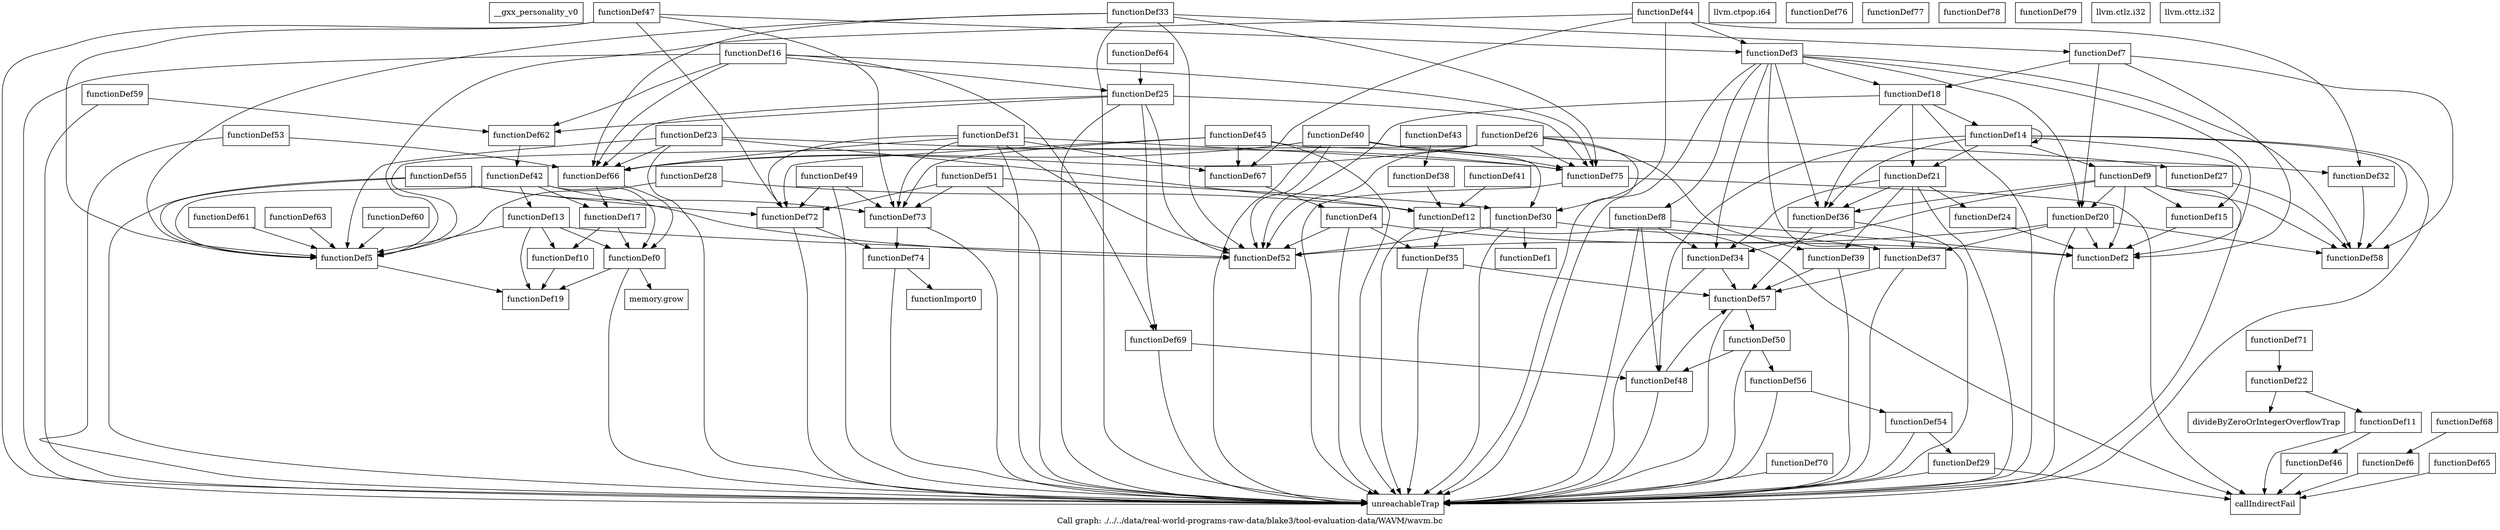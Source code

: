 digraph "Call graph: ./../../data/real-world-programs-raw-data/blake3/tool-evaluation-data/WAVM/wavm.bc" {
	label="Call graph: ./../../data/real-world-programs-raw-data/blake3/tool-evaluation-data/WAVM/wavm.bc";

	Node0xd0cd40 [shape=record,label="{__gxx_personality_v0}"];
	Node0xcf7b90 [shape=record,label="{functionImport0}"];
	Node0xcf7c10 [shape=record,label="{functionDef0}"];
	Node0xcf7c10 -> Node0xcfa650;
	Node0xcf7c10 -> Node0xcfa700;
	Node0xcf7c10 -> Node0xcfa780;
	Node0xd0d3b0 [shape=record,label="{functionDef1}"];
	Node0xd0d430 [shape=record,label="{functionDef2}"];
	Node0xd0d600 [shape=record,label="{functionDef3}"];
	Node0xd0d600 -> Node0xd0d680;
	Node0xd0d600 -> Node0xd0d430;
	Node0xd0d600 -> Node0xd0d700;
	Node0xd0d600 -> Node0xd4c460;
	Node0xd0d600 -> Node0xd4c4e0;
	Node0xd0d600 -> Node0xcfa650;
	Node0xd0d600 -> Node0xd4c940;
	Node0xd0d600 -> Node0xd4cf50;
	Node0xd0d600 -> Node0xd4c9c0;
	Node0xd82840 [shape=record,label="{functionDef21}"];
	Node0xd82840 -> Node0xd4c940;
	Node0xd82840 -> Node0xcfa650;
	Node0xd82840 -> Node0xd83360;
	Node0xd82840 -> Node0xd4cf50;
	Node0xd82840 -> Node0xd833e0;
	Node0xd82840 -> Node0xd4c9c0;
	Node0xd836f0 [shape=record,label="{functionDef22}"];
	Node0xd836f0 -> Node0xd83770;
	Node0xd836f0 -> Node0xd4da80;
	Node0xd837f0 [shape=record,label="{functionDef23}"];
	Node0xd837f0 -> Node0xd818c0;
	Node0xd837f0 -> Node0xd4d150;
	Node0xd837f0 -> Node0xd82a40;
	Node0xd837f0 -> Node0xd82ac0;
	Node0xd837f0 -> Node0xcfa650;
	Node0xd83360 [shape=record,label="{functionDef24}"];
	Node0xd83360 -> Node0xd0d430;
	Node0xd4d250 [shape=record,label="{callIndirectFail}"];
	Node0xd87cc0 [shape=record,label="{llvm.ctpop.i64}"];
	Node0xd83770 [shape=record,label="{divideByZeroOrIntegerOverflowTrap}"];
	Node0xd4cfd0 [shape=record,label="{functionDef4}"];
	Node0xd4cfd0 -> Node0xd0d430;
	Node0xd4cfd0 -> Node0xd4d050;
	Node0xd4cfd0 -> Node0xd4d0d0;
	Node0xd4cfd0 -> Node0xcfa650;
	Node0xd4d7b0 [shape=record,label="{functionDef9}"];
	Node0xd4d7b0 -> Node0xd4d830;
	Node0xd4d7b0 -> Node0xd4c940;
	Node0xd4d7b0 -> Node0xcfa650;
	Node0xd4d7b0 -> Node0xd4c460;
	Node0xd4d7b0 -> Node0xd0d680;
	Node0xd4d7b0 -> Node0xd0d430;
	Node0xd4d7b0 -> Node0xd4c9c0;
	Node0xd82bc0 [shape=record,label="{functionDef17}"];
	Node0xd82bc0 -> Node0xcf7c10;
	Node0xd82bc0 -> Node0xd4da00;
	Node0xd4d150 [shape=record,label="{functionDef5}"];
	Node0xd4d150 -> Node0xcfa780;
	Node0xd4d1d0 [shape=record,label="{functionDef6}"];
	Node0xd4d1d0 -> Node0xd4d250;
	Node0xd4d560 [shape=record,label="{functionDef7}"];
	Node0xd4d560 -> Node0xd4c4e0;
	Node0xd4d560 -> Node0xd4c460;
	Node0xd4d560 -> Node0xd0d680;
	Node0xd4d560 -> Node0xd0d430;
	Node0xd0d700 [shape=record,label="{functionDef8}"];
	Node0xd0d700 -> Node0xd0d430;
	Node0xd0d700 -> Node0xd4d5e0;
	Node0xd0d700 -> Node0xcfa650;
	Node0xd0d700 -> Node0xd4c940;
	Node0xd4da00 [shape=record,label="{functionDef10}"];
	Node0xd4da00 -> Node0xcfa780;
	Node0xd4da80 [shape=record,label="{functionDef11}"];
	Node0xd4da80 -> Node0xd4db00;
	Node0xd4da80 -> Node0xd4d250;
	Node0xd818c0 [shape=record,label="{functionDef12}"];
	Node0xd818c0 -> Node0xd4d250;
	Node0xd818c0 -> Node0xd4d0d0;
	Node0xd818c0 -> Node0xcfa650;
	Node0xd820e0 [shape=record,label="{functionDef13}"];
	Node0xd820e0 -> Node0xd4da00;
	Node0xd820e0 -> Node0xcfa780;
	Node0xd820e0 -> Node0xd4d150;
	Node0xd820e0 -> Node0xcf7c10;
	Node0xd820e0 -> Node0xd4d050;
	Node0xd82160 [shape=record,label="{functionDef14}"];
	Node0xd82160 -> Node0xd4c460;
	Node0xd82160 -> Node0xd4d830;
	Node0xd82160 -> Node0xd4d7b0;
	Node0xd82160 -> Node0xd82160;
	Node0xd82160 -> Node0xcfa650;
	Node0xd82160 -> Node0xd82840;
	Node0xd82160 -> Node0xd4d5e0;
	Node0xd82160 -> Node0xd4c9c0;
	Node0xd4d830 [shape=record,label="{functionDef15}"];
	Node0xd4d830 -> Node0xd0d430;
	Node0xd828c0 [shape=record,label="{functionDef16}"];
	Node0xd828c0 -> Node0xd82940;
	Node0xd828c0 -> Node0xd829c0;
	Node0xd828c0 -> Node0xcfa650;
	Node0xd828c0 -> Node0xd82a40;
	Node0xd828c0 -> Node0xd82ac0;
	Node0xd828c0 -> Node0xd82b40;
	Node0xd4c4e0 [shape=record,label="{functionDef18}"];
	Node0xd4c4e0 -> Node0xd82160;
	Node0xd4c4e0 -> Node0xd82840;
	Node0xd4c4e0 -> Node0xd4d050;
	Node0xd4c4e0 -> Node0xd4c9c0;
	Node0xd4c4e0 -> Node0xcfa650;
	Node0xcfa780 [shape=record,label="{functionDef19}"];
	Node0xd0d680 [shape=record,label="{functionDef20}"];
	Node0xd0d680 -> Node0xd4d050;
	Node0xd0d680 -> Node0xd0d430;
	Node0xd0d680 -> Node0xd4c460;
	Node0xd0d680 -> Node0xcfa650;
	Node0xd0d680 -> Node0xd4cf50;
	Node0xd82b40 [shape=record,label="{functionDef25}"];
	Node0xd82b40 -> Node0xd82940;
	Node0xd82b40 -> Node0xd829c0;
	Node0xd82b40 -> Node0xcfa650;
	Node0xd82b40 -> Node0xd82a40;
	Node0xd82b40 -> Node0xd82ac0;
	Node0xd82b40 -> Node0xd4d050;
	Node0xd83a70 [shape=record,label="{functionDef26}"];
	Node0xd83a70 -> Node0xd83af0;
	Node0xd83a70 -> Node0xd4d150;
	Node0xd83a70 -> Node0xd4d050;
	Node0xd83a70 -> Node0xd82a40;
	Node0xd83a70 -> Node0xcfa650;
	Node0xd83a70 -> Node0xd833e0;
	Node0xd83a70 -> Node0xd82ac0;
	Node0xd83af0 [shape=record,label="{functionDef27}"];
	Node0xd83af0 -> Node0xd4c460;
	Node0xd83f50 [shape=record,label="{functionDef28}"];
	Node0xd83f50 -> Node0xd818c0;
	Node0xd83f50 -> Node0xd4d150;
	Node0xd84000 [shape=record,label="{functionDef29}"];
	Node0xd84000 -> Node0xd4d250;
	Node0xd84000 -> Node0xcfa650;
	Node0xd84080 [shape=record,label="{functionDef30}"];
	Node0xd84080 -> Node0xd0d3b0;
	Node0xd84080 -> Node0xd4d050;
	Node0xd84080 -> Node0xd4cf50;
	Node0xd84080 -> Node0xcfa650;
	Node0xd821e0 [shape=record,label="{functionDef31}"];
	Node0xd821e0 -> Node0xd82260;
	Node0xd821e0 -> Node0xd4d050;
	Node0xd821e0 -> Node0xd82a40;
	Node0xd821e0 -> Node0xcfa650;
	Node0xd821e0 -> Node0xd82390;
	Node0xd821e0 -> Node0xd82ac0;
	Node0xd821e0 -> Node0xd82560;
	Node0xd84da0 [shape=record,label="{functionDef32}"];
	Node0xd84da0 -> Node0xd4c460;
	Node0xd84e20 [shape=record,label="{functionDef33}"];
	Node0xd84e20 -> Node0xd4d560;
	Node0xd84e20 -> Node0xd4d150;
	Node0xd84e20 -> Node0xd4d050;
	Node0xd84e20 -> Node0xd82a40;
	Node0xd84e20 -> Node0xd82ac0;
	Node0xd84e20 -> Node0xcfa650;
	Node0xd4c940 [shape=record,label="{functionDef34}"];
	Node0xd4c940 -> Node0xd84ed0;
	Node0xd4c940 -> Node0xcfa650;
	Node0xd4d0d0 [shape=record,label="{functionDef35}"];
	Node0xd4d0d0 -> Node0xd84ed0;
	Node0xd4d0d0 -> Node0xcfa650;
	Node0xd4c9c0 [shape=record,label="{functionDef36}"];
	Node0xd4c9c0 -> Node0xd84ed0;
	Node0xd4c9c0 -> Node0xcfa650;
	Node0xd4cf50 [shape=record,label="{functionDef37}"];
	Node0xd4cf50 -> Node0xd84ed0;
	Node0xd4cf50 -> Node0xcfa650;
	Node0xd85070 [shape=record,label="{functionDef38}"];
	Node0xd85070 -> Node0xd818c0;
	Node0xd833e0 [shape=record,label="{functionDef39}"];
	Node0xd833e0 -> Node0xd84ed0;
	Node0xd833e0 -> Node0xcfa650;
	Node0xd85180 [shape=record,label="{functionDef40}"];
	Node0xd85180 -> Node0xd84da0;
	Node0xd85180 -> Node0xd4d050;
	Node0xd85180 -> Node0xd82a40;
	Node0xd85180 -> Node0xd82ac0;
	Node0xd85180 -> Node0xcfa650;
	Node0xd853b0 [shape=record,label="{functionDef41}"];
	Node0xd853b0 -> Node0xd818c0;
	Node0xd85430 [shape=record,label="{functionDef42}"];
	Node0xd85430 -> Node0xd82bc0;
	Node0xd85430 -> Node0xcf7c10;
	Node0xd85430 -> Node0xd820e0;
	Node0xd85430 -> Node0xd4d050;
	Node0xd85430 -> Node0xd4d150;
	Node0xd85630 [shape=record,label="{functionDef43}"];
	Node0xd85630 -> Node0xd85070;
	Node0xd856b0 [shape=record,label="{functionDef44}"];
	Node0xd856b0 -> Node0xd84da0;
	Node0xd856b0 -> Node0xd0d600;
	Node0xd856b0 -> Node0xd82260;
	Node0xd856b0 -> Node0xd84080;
	Node0xd856b0 -> Node0xd4d150;
	Node0xd858b0 [shape=record,label="{functionDef45}"];
	Node0xd858b0 -> Node0xd82260;
	Node0xd858b0 -> Node0xd84080;
	Node0xd858b0 -> Node0xd82390;
	Node0xd858b0 -> Node0xcfa650;
	Node0xd858b0 -> Node0xd82560;
	Node0xd4db00 [shape=record,label="{functionDef46}"];
	Node0xd4db00 -> Node0xd4d250;
	Node0xd85a80 [shape=record,label="{functionDef47}"];
	Node0xd85a80 -> Node0xd0d600;
	Node0xd85a80 -> Node0xd4d150;
	Node0xd85a80 -> Node0xd82390;
	Node0xd85a80 -> Node0xcfa650;
	Node0xd85a80 -> Node0xd82560;
	Node0xd4d5e0 [shape=record,label="{functionDef48}"];
	Node0xd4d5e0 -> Node0xd84ed0;
	Node0xd4d5e0 -> Node0xcfa650;
	Node0xd85d00 [shape=record,label="{functionDef49}"];
	Node0xd85d00 -> Node0xd82390;
	Node0xd85d00 -> Node0xcfa650;
	Node0xd85d00 -> Node0xd82560;
	Node0xd85de0 [shape=record,label="{functionDef50}"];
	Node0xd85de0 -> Node0xd4d5e0;
	Node0xd85de0 -> Node0xcfa650;
	Node0xd85de0 -> Node0xd85f10;
	Node0xd860e0 [shape=record,label="{functionDef51}"];
	Node0xd860e0 -> Node0xd84080;
	Node0xd860e0 -> Node0xd82390;
	Node0xd860e0 -> Node0xcfa650;
	Node0xd860e0 -> Node0xd82560;
	Node0xd4d050 [shape=record,label="{functionDef52}"];
	Node0xd862b0 [shape=record,label="{functionDef53}"];
	Node0xd862b0 -> Node0xd82a40;
	Node0xd862b0 -> Node0xcfa650;
	Node0xd86330 [shape=record,label="{functionDef54}"];
	Node0xd86330 -> Node0xd84000;
	Node0xd86330 -> Node0xcfa650;
	Node0xd86410 [shape=record,label="{functionDef55}"];
	Node0xd86410 -> Node0xd4d150;
	Node0xd86410 -> Node0xd82390;
	Node0xd86410 -> Node0xcfa650;
	Node0xd86410 -> Node0xd82560;
	Node0xd85f10 [shape=record,label="{functionDef56}"];
	Node0xd85f10 -> Node0xd86330;
	Node0xd85f10 -> Node0xcfa650;
	Node0xd84ed0 [shape=record,label="{functionDef57}"];
	Node0xd84ed0 -> Node0xd85de0;
	Node0xd84ed0 -> Node0xcfa650;
	Node0xd4c460 [shape=record,label="{functionDef58}"];
	Node0xd866a0 [shape=record,label="{functionDef59}"];
	Node0xd866a0 -> Node0xd82940;
	Node0xd866a0 -> Node0xcfa650;
	Node0xd86780 [shape=record,label="{functionDef60}"];
	Node0xd86780 -> Node0xd4d150;
	Node0xd86800 [shape=record,label="{functionDef61}"];
	Node0xd86800 -> Node0xd4d150;
	Node0xd82940 [shape=record,label="{functionDef62}"];
	Node0xd82940 -> Node0xd85430;
	Node0xd82610 [shape=record,label="{functionDef63}"];
	Node0xd82610 -> Node0xd4d150;
	Node0xd84100 [shape=record,label="{functionDef64}"];
	Node0xd84100 -> Node0xd82b40;
	Node0xd84180 [shape=record,label="{functionDef65}"];
	Node0xd84180 -> Node0xd4d250;
	Node0xd82a40 [shape=record,label="{functionDef66}"];
	Node0xd82a40 -> Node0xd82bc0;
	Node0xd82a40 -> Node0xcf7c10;
	Node0xd82260 [shape=record,label="{functionDef67}"];
	Node0xd82260 -> Node0xd4cfd0;
	Node0xd842f0 [shape=record,label="{functionDef68}"];
	Node0xd842f0 -> Node0xd4d1d0;
	Node0xd829c0 [shape=record,label="{functionDef69}"];
	Node0xd829c0 -> Node0xd4d5e0;
	Node0xd829c0 -> Node0xcfa650;
	Node0xd84430 [shape=record,label="{functionDef70}"];
	Node0xd84430 -> Node0xcfa650;
	Node0xd844b0 [shape=record,label="{functionDef71}"];
	Node0xd844b0 -> Node0xd836f0;
	Node0xd82390 [shape=record,label="{functionDef72}"];
	Node0xd82390 -> Node0xd84560;
	Node0xd82390 -> Node0xcfa650;
	Node0xd82560 [shape=record,label="{functionDef73}"];
	Node0xd82560 -> Node0xd84560;
	Node0xd82560 -> Node0xcfa650;
	Node0xd84560 [shape=record,label="{functionDef74}"];
	Node0xd84560 -> Node0xcf7b90;
	Node0xd84560 -> Node0xcfa650;
	Node0xd82ac0 [shape=record,label="{functionDef75}"];
	Node0xd82ac0 -> Node0xd4d250;
	Node0xd82ac0 -> Node0xcfa650;
	Node0xd84790 [shape=record,label="{functionDef76}"];
	Node0xd84810 [shape=record,label="{functionDef77}"];
	Node0xd84890 [shape=record,label="{functionDef78}"];
	Node0xd84910 [shape=record,label="{functionDef79}"];
	Node0xd84990 [shape=record,label="{llvm.ctlz.i32}"];
	Node0xd84a10 [shape=record,label="{llvm.cttz.i32}"];
	Node0xcfa650 [shape=record,label="{unreachableTrap}"];
	Node0xcfa700 [shape=record,label="{memory.grow}"];
}
